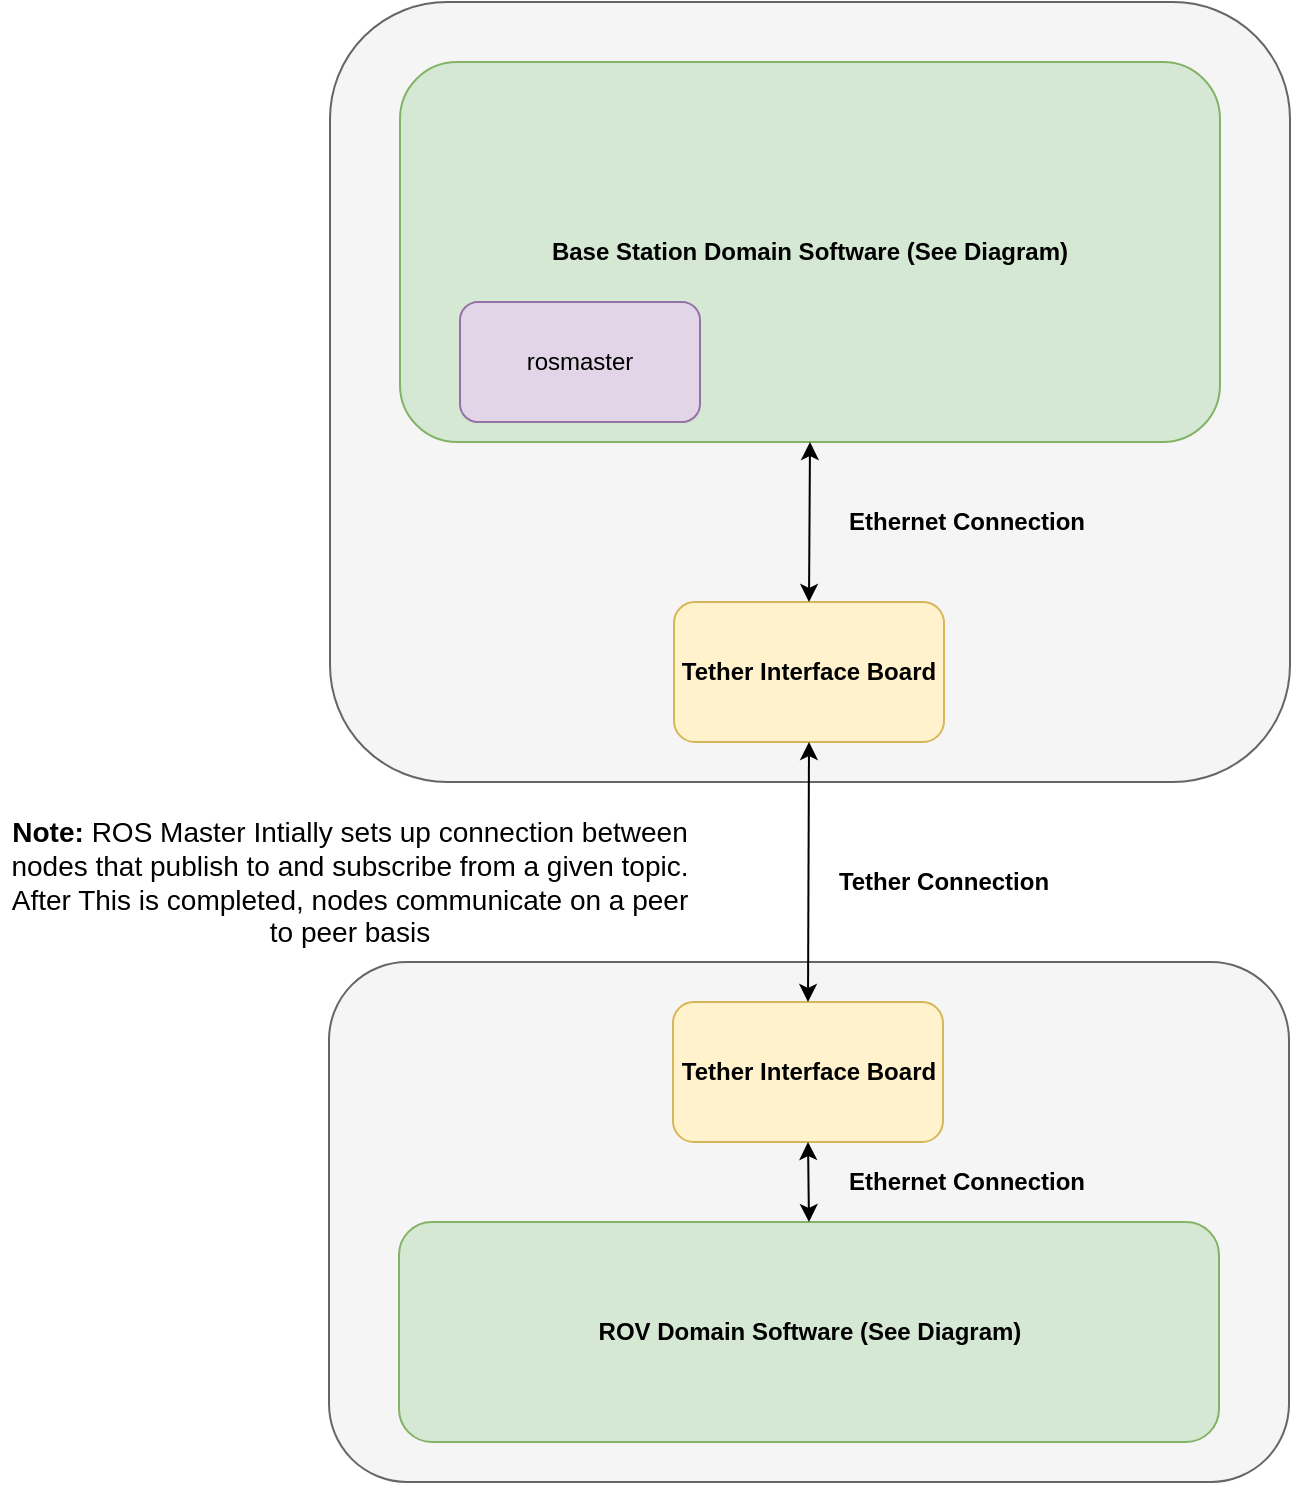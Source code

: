 <mxfile version="12.1.8" type="github" pages="1">
  <diagram id="Q3CVc_P2kGaOehfdc1uV" name="Page-1">
    <mxGraphModel dx="1422" dy="794" grid="1" gridSize="10" guides="1" tooltips="1" connect="1" arrows="1" fold="1" page="1" pageScale="1" pageWidth="850" pageHeight="1100" math="0" shadow="0">
      <root>
        <mxCell id="0"/>
        <mxCell id="1" parent="0"/>
        <mxCell id="yKc7J0Fjfv-Z3auwpTWw-2" value="" style="rounded=1;whiteSpace=wrap;html=1;fillColor=#f5f5f5;strokeColor=#666666;fontColor=#333333;" vertex="1" parent="1">
          <mxGeometry x="185" y="60" width="480" height="390" as="geometry"/>
        </mxCell>
        <mxCell id="yKc7J0Fjfv-Z3auwpTWw-3" value="" style="rounded=1;whiteSpace=wrap;html=1;fillColor=#f5f5f5;strokeColor=#666666;fontColor=#333333;" vertex="1" parent="1">
          <mxGeometry x="184.5" y="540" width="480" height="260" as="geometry"/>
        </mxCell>
        <mxCell id="yKc7J0Fjfv-Z3auwpTWw-5" value="Tether Interface Board" style="rounded=1;whiteSpace=wrap;html=1;fillColor=#fff2cc;strokeColor=#d6b656;fontStyle=1" vertex="1" parent="1">
          <mxGeometry x="356.5" y="560" width="135" height="70" as="geometry"/>
        </mxCell>
        <mxCell id="yKc7J0Fjfv-Z3auwpTWw-6" value="Tether Interface Board" style="rounded=1;whiteSpace=wrap;html=1;fillColor=#fff2cc;strokeColor=#d6b656;fontStyle=1" vertex="1" parent="1">
          <mxGeometry x="357" y="360" width="135" height="70" as="geometry"/>
        </mxCell>
        <mxCell id="yKc7J0Fjfv-Z3auwpTWw-9" value="" style="endArrow=classic;startArrow=classic;html=1;entryX=0.5;entryY=1;entryDx=0;entryDy=0;exitX=0.5;exitY=0;exitDx=0;exitDy=0;" edge="1" parent="1" source="yKc7J0Fjfv-Z3auwpTWw-5" target="yKc7J0Fjfv-Z3auwpTWw-6">
          <mxGeometry width="50" height="50" relative="1" as="geometry">
            <mxPoint x="340" y="430" as="sourcePoint"/>
            <mxPoint x="390" y="380" as="targetPoint"/>
          </mxGeometry>
        </mxCell>
        <mxCell id="yKc7J0Fjfv-Z3auwpTWw-10" value="&lt;b&gt;Tether Connection&lt;/b&gt;" style="text;html=1;strokeColor=none;fillColor=none;align=center;verticalAlign=middle;whiteSpace=wrap;rounded=0;" vertex="1" parent="1">
          <mxGeometry x="436.5" y="490" width="110" height="20" as="geometry"/>
        </mxCell>
        <mxCell id="yKc7J0Fjfv-Z3auwpTWw-11" value="&lt;b&gt;ROV Domain Software (See Diagram)&lt;/b&gt;" style="rounded=1;whiteSpace=wrap;html=1;fillColor=#d5e8d4;strokeColor=#82b366;" vertex="1" parent="1">
          <mxGeometry x="219.5" y="670" width="410" height="110" as="geometry"/>
        </mxCell>
        <mxCell id="yKc7J0Fjfv-Z3auwpTWw-13" value="&lt;b&gt;Base Station Domain Software (See Diagram)&lt;/b&gt;" style="rounded=1;whiteSpace=wrap;html=1;fillColor=#d5e8d4;strokeColor=#82b366;" vertex="1" parent="1">
          <mxGeometry x="220" y="90" width="410" height="190" as="geometry"/>
        </mxCell>
        <mxCell id="yKc7J0Fjfv-Z3auwpTWw-14" value="" style="endArrow=classic;startArrow=classic;html=1;entryX=0.5;entryY=0;entryDx=0;entryDy=0;exitX=0.5;exitY=1;exitDx=0;exitDy=0;" edge="1" parent="1" source="yKc7J0Fjfv-Z3auwpTWw-13" target="yKc7J0Fjfv-Z3auwpTWw-6">
          <mxGeometry width="50" height="50" relative="1" as="geometry">
            <mxPoint x="90" y="370" as="sourcePoint"/>
            <mxPoint x="140" y="320" as="targetPoint"/>
          </mxGeometry>
        </mxCell>
        <mxCell id="yKc7J0Fjfv-Z3auwpTWw-15" value="" style="endArrow=classic;startArrow=classic;html=1;entryX=0.5;entryY=1;entryDx=0;entryDy=0;exitX=0.5;exitY=0;exitDx=0;exitDy=0;" edge="1" parent="1" source="yKc7J0Fjfv-Z3auwpTWw-11" target="yKc7J0Fjfv-Z3auwpTWw-5">
          <mxGeometry width="50" height="50" relative="1" as="geometry">
            <mxPoint x="99.5" y="620" as="sourcePoint"/>
            <mxPoint x="149.5" y="570" as="targetPoint"/>
          </mxGeometry>
        </mxCell>
        <mxCell id="yKc7J0Fjfv-Z3auwpTWw-16" value="&lt;b&gt;Ethernet Connection&lt;/b&gt;" style="text;html=1;strokeColor=none;fillColor=none;align=center;verticalAlign=middle;whiteSpace=wrap;rounded=0;" vertex="1" parent="1">
          <mxGeometry x="436.5" y="640" width="133" height="20" as="geometry"/>
        </mxCell>
        <mxCell id="yKc7J0Fjfv-Z3auwpTWw-17" value="&lt;b&gt;Ethernet Connection&lt;/b&gt;" style="text;html=1;strokeColor=none;fillColor=none;align=center;verticalAlign=middle;whiteSpace=wrap;rounded=0;" vertex="1" parent="1">
          <mxGeometry x="436.5" y="310" width="133" height="20" as="geometry"/>
        </mxCell>
        <mxCell id="yKc7J0Fjfv-Z3auwpTWw-18" value="rosmaster" style="rounded=1;whiteSpace=wrap;html=1;fillColor=#e1d5e7;strokeColor=#9673a6;" vertex="1" parent="1">
          <mxGeometry x="250" y="210" width="120" height="60" as="geometry"/>
        </mxCell>
        <mxCell id="yKc7J0Fjfv-Z3auwpTWw-19" value="&lt;b style=&quot;font-size: 14px;&quot;&gt;Note: &lt;/b&gt;ROS Master Intially sets up connection between nodes that publish to and subscribe from a given topic. After This is completed, nodes communicate on a peer to peer basis" style="text;html=1;strokeColor=none;fillColor=none;align=center;verticalAlign=middle;whiteSpace=wrap;rounded=0;fontSize=14;" vertex="1" parent="1">
          <mxGeometry x="20" y="490" width="350" height="20" as="geometry"/>
        </mxCell>
      </root>
    </mxGraphModel>
  </diagram>
</mxfile>
